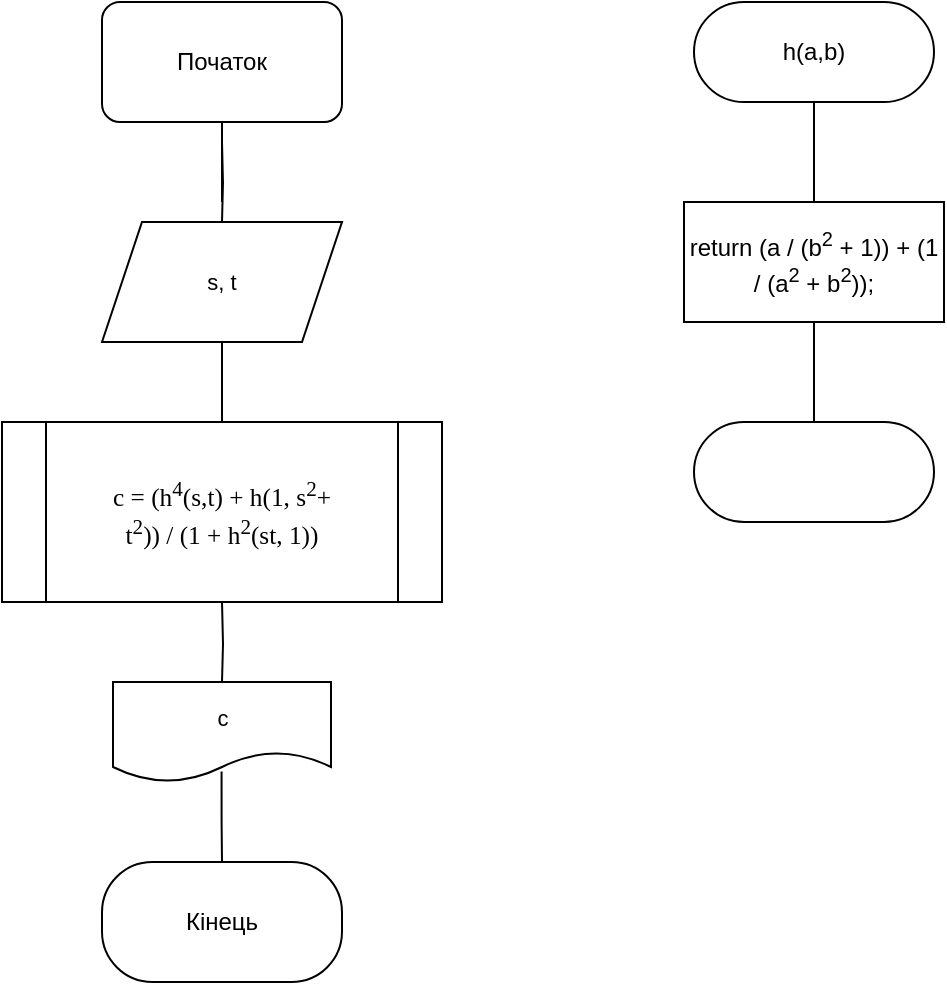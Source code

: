 <mxfile version="24.7.16">
  <diagram name="Сторінка-1" id="a15ooeQg4Y9sIGHAAZtk">
    <mxGraphModel dx="1235" dy="614" grid="1" gridSize="10" guides="1" tooltips="1" connect="1" arrows="1" fold="1" page="1" pageScale="1" pageWidth="827" pageHeight="1169" math="0" shadow="0">
      <root>
        <mxCell id="0" />
        <mxCell id="1" parent="0" />
        <mxCell id="Jp-Pr1Up69_AB7Yft42A-3" value="" style="edgeStyle=orthogonalEdgeStyle;rounded=0;orthogonalLoop=1;jettySize=auto;html=1;endArrow=none;endFill=0;entryX=0.5;entryY=0;entryDx=0;entryDy=0;" parent="1" source="Jp-Pr1Up69_AB7Yft42A-1" edge="1">
          <mxGeometry relative="1" as="geometry">
            <mxPoint x="414" y="120" as="targetPoint" />
          </mxGeometry>
        </mxCell>
        <mxCell id="Jp-Pr1Up69_AB7Yft42A-1" value="Початок" style="rounded=1;whiteSpace=wrap;html=1;" parent="1" vertex="1">
          <mxGeometry x="354" y="20" width="120" height="60" as="geometry" />
        </mxCell>
        <mxCell id="Jp-Pr1Up69_AB7Yft42A-12" value="" style="edgeStyle=orthogonalEdgeStyle;shape=connector;rounded=0;orthogonalLoop=1;jettySize=auto;html=1;strokeColor=default;align=center;verticalAlign=middle;fontFamily=Helvetica;fontSize=11;fontColor=default;labelBackgroundColor=default;endArrow=none;endFill=0;" parent="1" edge="1">
          <mxGeometry relative="1" as="geometry">
            <mxPoint x="414" y="130" as="targetPoint" />
            <mxPoint x="414" y="90" as="sourcePoint" />
          </mxGeometry>
        </mxCell>
        <mxCell id="Jp-Pr1Up69_AB7Yft42A-18" value="" style="edgeStyle=orthogonalEdgeStyle;shape=connector;rounded=0;orthogonalLoop=1;jettySize=auto;html=1;strokeColor=default;align=center;verticalAlign=middle;fontFamily=Helvetica;fontSize=11;fontColor=default;labelBackgroundColor=default;endArrow=none;endFill=0;" parent="1" source="Jp-Pr1Up69_AB7Yft42A-16" edge="1">
          <mxGeometry relative="1" as="geometry">
            <mxPoint x="414" y="230" as="targetPoint" />
          </mxGeometry>
        </mxCell>
        <mxCell id="Jp-Pr1Up69_AB7Yft42A-16" value="s, t" style="shape=parallelogram;perimeter=parallelogramPerimeter;whiteSpace=wrap;html=1;fixedSize=1;fontFamily=Helvetica;fontSize=11;fontColor=default;labelBackgroundColor=default;" parent="1" vertex="1">
          <mxGeometry x="354" y="130" width="120" height="60" as="geometry" />
        </mxCell>
        <mxCell id="Jp-Pr1Up69_AB7Yft42A-20" value="" style="edgeStyle=orthogonalEdgeStyle;shape=connector;rounded=0;orthogonalLoop=1;jettySize=auto;html=1;strokeColor=default;align=center;verticalAlign=middle;fontFamily=Helvetica;fontSize=11;fontColor=default;labelBackgroundColor=default;endArrow=none;endFill=0;entryX=0.5;entryY=0;entryDx=0;entryDy=0;" parent="1" target="Jp-Pr1Up69_AB7Yft42A-23" edge="1">
          <mxGeometry relative="1" as="geometry">
            <mxPoint x="414" y="360" as="targetPoint" />
            <mxPoint x="414" y="320" as="sourcePoint" />
          </mxGeometry>
        </mxCell>
        <mxCell id="Jp-Pr1Up69_AB7Yft42A-22" value="" style="edgeStyle=orthogonalEdgeStyle;shape=connector;rounded=0;orthogonalLoop=1;jettySize=auto;html=1;strokeColor=default;align=center;verticalAlign=middle;fontFamily=Helvetica;fontSize=11;fontColor=default;labelBackgroundColor=default;endArrow=none;endFill=0;exitX=0.498;exitY=0.894;exitDx=0;exitDy=0;exitPerimeter=0;" parent="1" source="Jp-Pr1Up69_AB7Yft42A-23" target="Jp-Pr1Up69_AB7Yft42A-21" edge="1">
          <mxGeometry relative="1" as="geometry">
            <mxPoint x="420" y="430" as="sourcePoint" />
          </mxGeometry>
        </mxCell>
        <mxCell id="Jp-Pr1Up69_AB7Yft42A-21" value="Кінець" style="whiteSpace=wrap;html=1;rounded=1;arcSize=42;" parent="1" vertex="1">
          <mxGeometry x="354" y="450" width="120" height="60" as="geometry" />
        </mxCell>
        <mxCell id="Jp-Pr1Up69_AB7Yft42A-23" value="c" style="shape=document;whiteSpace=wrap;html=1;boundedLbl=1;fontFamily=Helvetica;fontSize=11;fontColor=default;labelBackgroundColor=default;" parent="1" vertex="1">
          <mxGeometry x="359.5" y="360" width="109" height="50" as="geometry" />
        </mxCell>
        <mxCell id="WVNO3Ja-GEgBj2tXD5zG-1" value="&lt;span style=&quot;font-size: 9.5pt; line-height: 13.427px; font-family: &amp;quot;Cascadia Mono&amp;quot;; background-image: initial; background-position: initial; background-size: initial; background-repeat: initial; background-attachment: initial; background-origin: initial; background-clip: initial;&quot; lang=&quot;EN-US&quot;&gt;c = (h&lt;sup&gt;4&lt;/sup&gt;(s,t) + h(1, s&lt;sup&gt;2&lt;/sup&gt;+&lt;br&gt;t&lt;sup&gt;2&lt;/sup&gt;)) / (1 + h&lt;sup&gt;2&lt;/sup&gt;(st, 1))&lt;/span&gt;" style="shape=process;whiteSpace=wrap;html=1;backgroundOutline=1;" vertex="1" parent="1">
          <mxGeometry x="304" y="230" width="220" height="90" as="geometry" />
        </mxCell>
        <mxCell id="WVNO3Ja-GEgBj2tXD5zG-4" value="" style="edgeStyle=orthogonalEdgeStyle;rounded=0;orthogonalLoop=1;jettySize=auto;html=1;endArrow=none;endFill=0;" edge="1" parent="1" source="WVNO3Ja-GEgBj2tXD5zG-2" target="WVNO3Ja-GEgBj2tXD5zG-3">
          <mxGeometry relative="1" as="geometry" />
        </mxCell>
        <mxCell id="WVNO3Ja-GEgBj2tXD5zG-2" value="h(a,b)" style="rounded=1;whiteSpace=wrap;html=1;arcSize=50;" vertex="1" parent="1">
          <mxGeometry x="650" y="20" width="120" height="50" as="geometry" />
        </mxCell>
        <mxCell id="WVNO3Ja-GEgBj2tXD5zG-6" value="" style="edgeStyle=orthogonalEdgeStyle;rounded=0;orthogonalLoop=1;jettySize=auto;html=1;endArrow=none;endFill=0;" edge="1" parent="1" source="WVNO3Ja-GEgBj2tXD5zG-3" target="WVNO3Ja-GEgBj2tXD5zG-5">
          <mxGeometry relative="1" as="geometry" />
        </mxCell>
        <mxCell id="WVNO3Ja-GEgBj2tXD5zG-3" value="return (a / (b&lt;sup&gt;2&lt;/sup&gt; + 1)) + (1 / (a&lt;sup&gt;2&lt;/sup&gt; + b&lt;sup&gt;2&lt;/sup&gt;));" style="rounded=0;whiteSpace=wrap;html=1;" vertex="1" parent="1">
          <mxGeometry x="645" y="120" width="130" height="60" as="geometry" />
        </mxCell>
        <mxCell id="WVNO3Ja-GEgBj2tXD5zG-5" value="" style="rounded=1;whiteSpace=wrap;html=1;arcSize=50;" vertex="1" parent="1">
          <mxGeometry x="650" y="230" width="120" height="50" as="geometry" />
        </mxCell>
      </root>
    </mxGraphModel>
  </diagram>
</mxfile>
